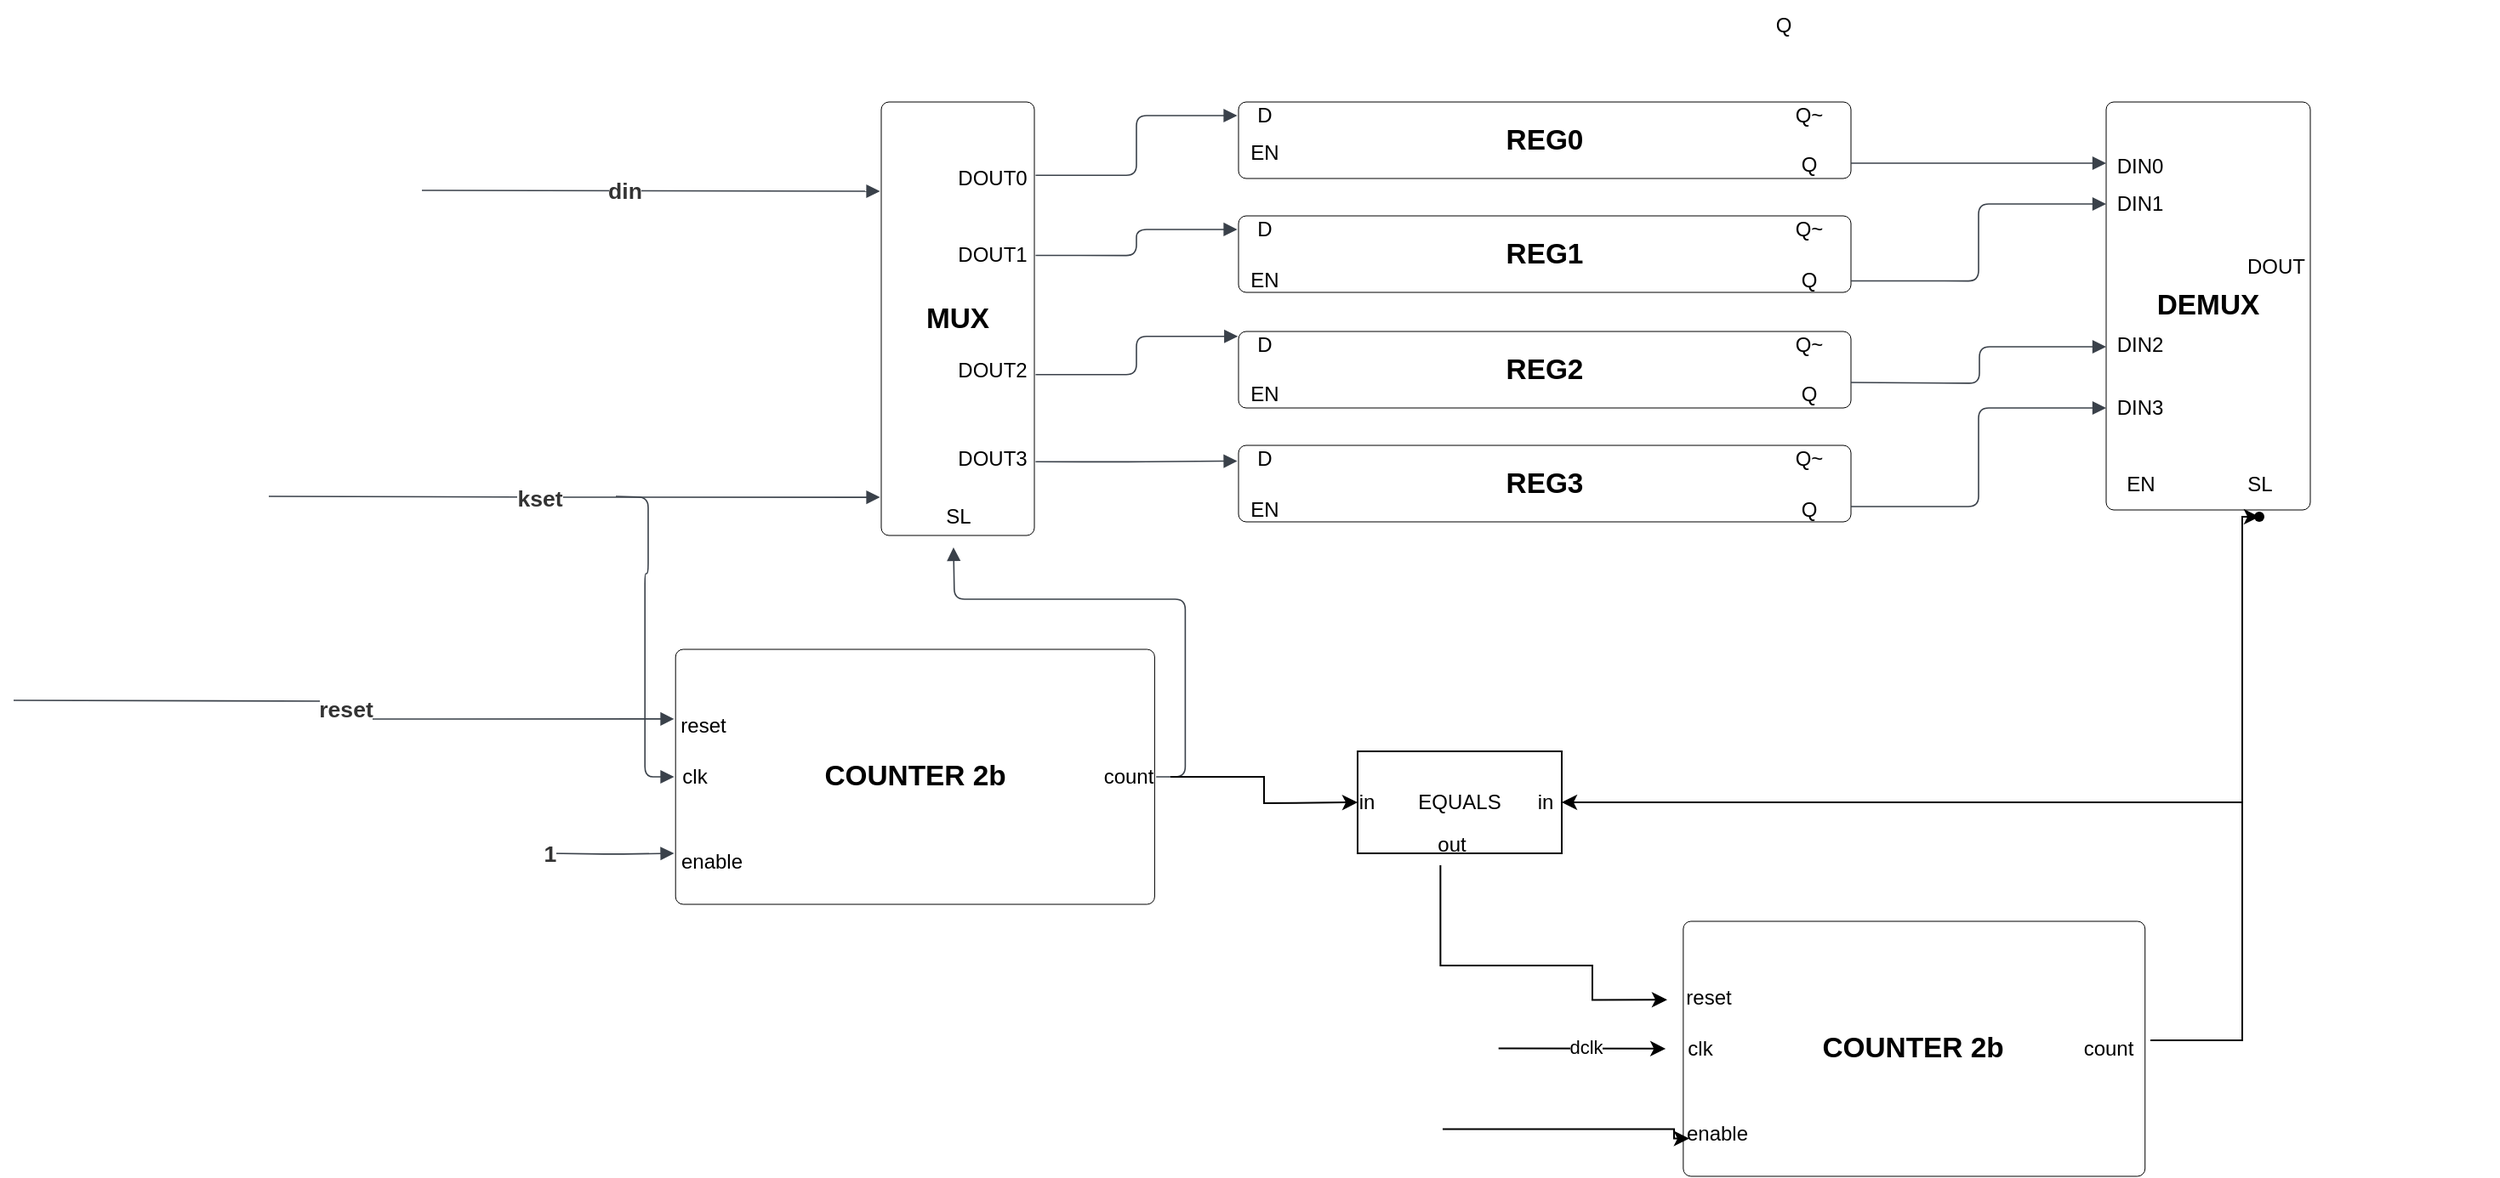 <mxfile version="27.0.1">
  <diagram name="Page-1" id="v2m5sH7kzSOC4iShSC6H">
    <mxGraphModel dx="3443" dy="2513" grid="1" gridSize="10" guides="1" tooltips="1" connect="1" arrows="1" fold="1" page="1" pageScale="1" pageWidth="850" pageHeight="1100" math="0" shadow="0">
      <root>
        <mxCell id="0" />
        <mxCell id="1" parent="0" />
        <mxCell id="En-uQkM-c-gcxQImXw4t-1" value="" style="html=1;jettySize=18;whiteSpace=wrap;fontSize=13;strokeColor=#3a414a;strokeOpacity=100;strokeWidth=0.8;rounded=1;arcSize=12;edgeStyle=orthogonalEdgeStyle;startArrow=none;endArrow=block;endFill=1;entryX=-0.003;entryY=0.273;entryPerimeter=0;lucidId=OvLdYowDInc~;" edge="1" parent="1" target="En-uQkM-c-gcxQImXw4t-45">
          <mxGeometry width="100" height="100" relative="1" as="geometry">
            <Array as="points" />
            <mxPoint x="-120" y="180" as="sourcePoint" />
          </mxGeometry>
        </mxCell>
        <mxCell id="En-uQkM-c-gcxQImXw4t-2" value="reset" style="text;html=1;resizable=0;labelBackgroundColor=default;align=center;verticalAlign=middle;fontStyle=1;fontColor=#333333;fontSize=13.3;backgroundOutline=0;" vertex="1" parent="En-uQkM-c-gcxQImXw4t-1">
          <mxGeometry relative="1" as="geometry" />
        </mxCell>
        <mxCell id="En-uQkM-c-gcxQImXw4t-3" value="" style="html=1;jettySize=18;whiteSpace=wrap;fontSize=13;strokeColor=#3a414a;strokeOpacity=100;strokeWidth=0.8;rounded=1;arcSize=12;edgeStyle=orthogonalEdgeStyle;startArrow=none;endArrow=block;endFill=1;entryX=-0.008;entryY=0.206;entryPerimeter=0;lucidId=eJLdlZS~s4e8;labelBackgroundColor=default;backgroundOutline=0;" edge="1" parent="1" target="En-uQkM-c-gcxQImXw4t-30">
          <mxGeometry width="100" height="100" relative="1" as="geometry">
            <Array as="points" />
            <mxPoint x="120" y="-120" as="sourcePoint" />
          </mxGeometry>
        </mxCell>
        <mxCell id="En-uQkM-c-gcxQImXw4t-4" value="din" style="text;html=1;resizable=0;labelBackgroundColor=default;align=center;verticalAlign=middle;fontStyle=1;fontColor=#333333;fontSize=13.3;backgroundOutline=0;" vertex="1" parent="En-uQkM-c-gcxQImXw4t-3">
          <mxGeometry x="-0.118" relative="1" as="geometry" />
        </mxCell>
        <mxCell id="En-uQkM-c-gcxQImXw4t-5" value="" style="html=1;jettySize=18;whiteSpace=wrap;fontSize=13;strokeColor=#3a414a;strokeOpacity=100;strokeWidth=0.8;rounded=1;arcSize=12;edgeStyle=orthogonalEdgeStyle;startArrow=none;endArrow=block;endFill=1;entryX=-0.008;entryY=0.912;entryPerimeter=0;lucidId=cKLdSEL~nKAk;" edge="1" parent="1" target="En-uQkM-c-gcxQImXw4t-30">
          <mxGeometry width="100" height="100" relative="1" as="geometry">
            <Array as="points" />
            <mxPoint x="30" y="60" as="sourcePoint" />
          </mxGeometry>
        </mxCell>
        <mxCell id="En-uQkM-c-gcxQImXw4t-6" value="kset" style="text;html=1;resizable=0;labelBackgroundColor=default;align=center;verticalAlign=middle;fontStyle=1;fontColor=#333333;fontSize=13.3;backgroundOutline=0;" vertex="1" parent="En-uQkM-c-gcxQImXw4t-5">
          <mxGeometry x="-0.118" relative="1" as="geometry" />
        </mxCell>
        <mxCell id="En-uQkM-c-gcxQImXw4t-11" value="REG3" style="html=1;overflow=block;blockSpacing=1;whiteSpace=wrap;fontSize=16.7;fontStyle=1;spacing=9;strokeOpacity=100;rounded=1;absoluteArcSize=1;arcSize=9;strokeWidth=NaN;lucidId=FLLddBHVosgl;labelBackgroundColor=default;backgroundOutline=0;" vertex="1" parent="1">
          <mxGeometry x="600" y="30" width="360" height="45" as="geometry" />
        </mxCell>
        <mxCell id="En-uQkM-c-gcxQImXw4t-15" value="REG2" style="html=1;overflow=block;blockSpacing=1;whiteSpace=wrap;fontSize=16.7;fontStyle=1;spacing=9;strokeOpacity=100;rounded=1;absoluteArcSize=1;arcSize=9;strokeWidth=NaN;lucidId=mNLd__O-n-~f;labelBackgroundColor=default;backgroundOutline=0;" vertex="1" parent="1">
          <mxGeometry x="600" y="-37" width="360" height="45" as="geometry" />
        </mxCell>
        <mxCell id="En-uQkM-c-gcxQImXw4t-20" value="REG1" style="html=1;overflow=block;blockSpacing=1;whiteSpace=wrap;fontSize=16.7;fontStyle=1;spacing=9;strokeOpacity=100;rounded=1;absoluteArcSize=1;arcSize=9;strokeWidth=NaN;lucidId=GNLdud2seOXF;labelBackgroundColor=default;backgroundOutline=0;" vertex="1" parent="1">
          <mxGeometry x="600" y="-105" width="360" height="45" as="geometry" />
        </mxCell>
        <mxCell id="En-uQkM-c-gcxQImXw4t-25" value="REG0" style="html=1;overflow=block;blockSpacing=1;whiteSpace=wrap;fontSize=16.7;fontStyle=1;spacing=9;strokeOpacity=100;rounded=1;absoluteArcSize=1;arcSize=9;strokeWidth=NaN;lucidId=GNLdRZr2UCtF;labelBackgroundColor=default;backgroundOutline=0;" vertex="1" parent="1">
          <mxGeometry x="600" y="-172" width="360" height="45" as="geometry" />
        </mxCell>
        <mxCell id="En-uQkM-c-gcxQImXw4t-30" value="MUX" style="html=1;overflow=block;blockSpacing=1;whiteSpace=wrap;fontSize=16.7;fontStyle=1;spacing=9;strokeOpacity=100;rounded=1;absoluteArcSize=1;arcSize=9;strokeWidth=NaN;lucidId=lQLd06~Ne0T7;labelBackgroundColor=default;backgroundOutline=0;" vertex="1" parent="1">
          <mxGeometry x="390" y="-172" width="90" height="255" as="geometry" />
        </mxCell>
        <mxCell id="En-uQkM-c-gcxQImXw4t-31" value="" style="html=1;jettySize=18;whiteSpace=wrap;fontSize=13;strokeColor=#3a414a;strokeOpacity=100;strokeWidth=0.8;rounded=1;arcSize=12;edgeStyle=orthogonalEdgeStyle;startArrow=none;endArrow=block;endFill=1;exitX=1.008;exitY=0.169;exitPerimeter=0;entryX=-0.002;entryY=0.178;entryPerimeter=0;lucidId=mSLd.7PooqxS;labelBackgroundColor=default;backgroundOutline=0;" edge="1" parent="1" source="En-uQkM-c-gcxQImXw4t-30" target="En-uQkM-c-gcxQImXw4t-25">
          <mxGeometry width="100" height="100" relative="1" as="geometry">
            <Array as="points" />
          </mxGeometry>
        </mxCell>
        <mxCell id="En-uQkM-c-gcxQImXw4t-32" value="" style="html=1;jettySize=18;whiteSpace=wrap;fontSize=13;strokeColor=#3a414a;strokeOpacity=100;strokeWidth=0.8;rounded=1;arcSize=12;edgeStyle=orthogonalEdgeStyle;startArrow=none;endArrow=block;endFill=1;exitX=1.008;exitY=0.354;exitPerimeter=0;entryX=-0.002;entryY=0.177;entryPerimeter=0;lucidId=rSLdIQNQOYaJ;labelBackgroundColor=default;backgroundOutline=0;" edge="1" parent="1" source="En-uQkM-c-gcxQImXw4t-30" target="En-uQkM-c-gcxQImXw4t-20">
          <mxGeometry width="100" height="100" relative="1" as="geometry">
            <Array as="points" />
          </mxGeometry>
        </mxCell>
        <mxCell id="En-uQkM-c-gcxQImXw4t-33" value="" style="html=1;jettySize=18;whiteSpace=wrap;fontSize=13;strokeColor=#3a414a;strokeOpacity=100;strokeWidth=0.8;rounded=1;arcSize=12;edgeStyle=orthogonalEdgeStyle;startArrow=none;endArrow=block;endFill=1;exitX=1.008;exitY=0.629;exitPerimeter=0;entryX=-0.001;entryY=0.064;entryPerimeter=0;lucidId=uSLdpPiglSg_;labelBackgroundColor=default;backgroundOutline=0;" edge="1" parent="1" source="En-uQkM-c-gcxQImXw4t-30" target="En-uQkM-c-gcxQImXw4t-15">
          <mxGeometry width="100" height="100" relative="1" as="geometry">
            <Array as="points" />
          </mxGeometry>
        </mxCell>
        <mxCell id="En-uQkM-c-gcxQImXw4t-34" value="" style="html=1;jettySize=18;whiteSpace=wrap;fontSize=13;strokeColor=#3a414a;strokeOpacity=100;strokeWidth=0.8;rounded=1;arcSize=12;edgeStyle=orthogonalEdgeStyle;startArrow=none;endArrow=block;endFill=1;exitX=1.008;exitY=0.83;exitPerimeter=0;entryX=-0.002;entryY=0.205;entryPerimeter=0;lucidId=zSLdqTJetr7H;labelBackgroundColor=default;backgroundOutline=0;" edge="1" parent="1" source="En-uQkM-c-gcxQImXw4t-30" target="En-uQkM-c-gcxQImXw4t-11">
          <mxGeometry width="100" height="100" relative="1" as="geometry">
            <Array as="points" />
          </mxGeometry>
        </mxCell>
        <mxCell id="En-uQkM-c-gcxQImXw4t-50" value="" style="html=1;jettySize=18;whiteSpace=wrap;fontSize=13;strokeColor=#3a414a;strokeOpacity=100;strokeWidth=0.8;rounded=1;arcSize=12;edgeStyle=orthogonalEdgeStyle;startArrow=none;endArrow=block;endFill=1;exitX=1.003;exitY=0.5;exitPerimeter=0;entryX=0.486;entryY=1;entryPerimeter=0;lucidId=i0Ld6Wbi1Gho;labelBackgroundColor=default;backgroundOutline=0;" edge="1" parent="1" source="En-uQkM-c-gcxQImXw4t-45">
          <mxGeometry width="100" height="100" relative="1" as="geometry">
            <Array as="points" />
            <mxPoint x="432.48" y="90" as="targetPoint" />
          </mxGeometry>
        </mxCell>
        <mxCell id="En-uQkM-c-gcxQImXw4t-51" value="" style="html=1;jettySize=18;whiteSpace=wrap;fontSize=13;strokeColor=#3a414a;strokeOpacity=100;strokeWidth=0.8;rounded=1;arcSize=12;edgeStyle=orthogonalEdgeStyle;startArrow=none;endArrow=block;endFill=1;entryX=-0.003;entryY=0.5;entryPerimeter=0;lucidId=d2LdL~MaX58c;labelBackgroundColor=default;backgroundOutline=0;" edge="1" parent="1" target="En-uQkM-c-gcxQImXw4t-45">
          <mxGeometry width="100" height="100" relative="1" as="geometry">
            <Array as="points" />
            <mxPoint x="234" y="60" as="sourcePoint" />
          </mxGeometry>
        </mxCell>
        <mxCell id="En-uQkM-c-gcxQImXw4t-52" value="" style="html=1;jettySize=18;whiteSpace=wrap;fontSize=13;strokeColor=#3a414a;strokeOpacity=100;strokeWidth=0.8;rounded=1;arcSize=12;edgeStyle=orthogonalEdgeStyle;startArrow=none;endArrow=block;endFill=1;entryX=-0.003;entryY=0.8;entryPerimeter=0;lucidId=f6LdqWKO.khi;labelBackgroundColor=default;backgroundOutline=0;" edge="1" parent="1" target="En-uQkM-c-gcxQImXw4t-45">
          <mxGeometry width="100" height="100" relative="1" as="geometry">
            <Array as="points" />
            <mxPoint x="195" y="270" as="sourcePoint" />
          </mxGeometry>
        </mxCell>
        <mxCell id="En-uQkM-c-gcxQImXw4t-53" value="1" style="text;html=1;resizable=0;labelBackgroundColor=default;align=center;verticalAlign=middle;fontStyle=1;fontColor=#333333;fontSize=13.3;backgroundOutline=0;" vertex="1" parent="En-uQkM-c-gcxQImXw4t-52">
          <mxGeometry x="-1" relative="1" as="geometry" />
        </mxCell>
        <mxCell id="En-uQkM-c-gcxQImXw4t-54" value="" style="group;dropTarget=0;pointerEvents=0;labelBackgroundColor=default;backgroundOutline=0;" vertex="1" parent="1">
          <mxGeometry x="1040" y="-160" width="300" height="247" as="geometry" />
        </mxCell>
        <mxCell id="En-uQkM-c-gcxQImXw4t-55" value="DEMUX" style="html=1;overflow=block;blockSpacing=1;whiteSpace=wrap;fontSize=16.7;fontStyle=1;spacing=9;strokeOpacity=100;rounded=1;absoluteArcSize=1;arcSize=9;strokeWidth=NaN;lucidId=W6LdwM3Ln2FD;labelBackgroundColor=default;backgroundOutline=0;" vertex="1" parent="En-uQkM-c-gcxQImXw4t-54">
          <mxGeometry x="70" y="-12" width="120" height="240" as="geometry" />
        </mxCell>
        <mxCell id="En-uQkM-c-gcxQImXw4t-63" value="" style="html=1;jettySize=18;whiteSpace=wrap;fontSize=13;strokeColor=#3a414a;strokeOpacity=100;strokeWidth=0.8;rounded=1;arcSize=12;edgeStyle=orthogonalEdgeStyle;startArrow=none;endArrow=block;endFill=1;exitX=1;exitY=0.8;exitPerimeter=0;entryX=0;entryY=0.15;entryPerimeter=0;lucidId=g8LdxT.XxYLB;labelBackgroundColor=default;backgroundOutline=0;" edge="1" parent="1" source="En-uQkM-c-gcxQImXw4t-25" target="En-uQkM-c-gcxQImXw4t-55">
          <mxGeometry width="100" height="100" relative="1" as="geometry">
            <Array as="points" />
          </mxGeometry>
        </mxCell>
        <mxCell id="En-uQkM-c-gcxQImXw4t-64" value="" style="html=1;jettySize=18;whiteSpace=wrap;fontSize=13;strokeColor=#3a414a;strokeOpacity=100;strokeWidth=0.8;rounded=1;arcSize=12;edgeStyle=orthogonalEdgeStyle;startArrow=none;endArrow=block;endFill=1;exitX=1;exitY=0.85;exitPerimeter=0;entryX=0;entryY=0.25;entryPerimeter=0;lucidId=n8LdPCZFP1QI;labelBackgroundColor=default;backgroundOutline=0;" edge="1" parent="1" source="En-uQkM-c-gcxQImXw4t-20" target="En-uQkM-c-gcxQImXw4t-55">
          <mxGeometry width="100" height="100" relative="1" as="geometry">
            <Array as="points" />
          </mxGeometry>
        </mxCell>
        <mxCell id="En-uQkM-c-gcxQImXw4t-65" value="" style="html=1;jettySize=18;whiteSpace=wrap;fontSize=13;strokeColor=#3a414a;strokeOpacity=100;strokeWidth=0.8;rounded=1;arcSize=12;edgeStyle=orthogonalEdgeStyle;startArrow=none;endArrow=block;endFill=1;exitX=0.75;exitY=1;exitPerimeter=0;entryX=0;entryY=0.6;entryPerimeter=0;lucidId=v8LdTIve7.oD;labelBackgroundColor=default;backgroundOutline=0;" edge="1" parent="1" target="En-uQkM-c-gcxQImXw4t-55">
          <mxGeometry width="100" height="100" relative="1" as="geometry">
            <Array as="points" />
            <mxPoint x="960" y="-7" as="sourcePoint" />
          </mxGeometry>
        </mxCell>
        <mxCell id="En-uQkM-c-gcxQImXw4t-66" value="" style="html=1;jettySize=18;whiteSpace=wrap;fontSize=13;strokeColor=#3a414a;strokeOpacity=100;strokeWidth=0.8;rounded=1;arcSize=12;edgeStyle=orthogonalEdgeStyle;startArrow=none;endArrow=block;endFill=1;exitX=1;exitY=0.8;exitPerimeter=0;entryX=0;entryY=0.75;entryPerimeter=0;lucidId=H8Ldb3GeGKN9;labelBackgroundColor=default;backgroundOutline=0;" edge="1" parent="1" source="En-uQkM-c-gcxQImXw4t-11" target="En-uQkM-c-gcxQImXw4t-55">
          <mxGeometry width="100" height="100" relative="1" as="geometry">
            <Array as="points" />
          </mxGeometry>
        </mxCell>
        <mxCell id="En-uQkM-c-gcxQImXw4t-68" value="DIN1" style="text;html=1;align=center;verticalAlign=middle;whiteSpace=wrap;rounded=0;" vertex="1" parent="1">
          <mxGeometry x="1100" y="-127" width="60" height="30" as="geometry" />
        </mxCell>
        <mxCell id="En-uQkM-c-gcxQImXw4t-69" value="DIN0" style="text;html=1;align=center;verticalAlign=middle;whiteSpace=wrap;rounded=0;" vertex="1" parent="1">
          <mxGeometry x="1100" y="-149.5" width="60" height="30" as="geometry" />
        </mxCell>
        <mxCell id="En-uQkM-c-gcxQImXw4t-70" value="DOUT" style="text;html=1;align=center;verticalAlign=middle;whiteSpace=wrap;rounded=0;" vertex="1" parent="1">
          <mxGeometry x="1180" y="-90" width="60" height="30" as="geometry" />
        </mxCell>
        <mxCell id="En-uQkM-c-gcxQImXw4t-73" value="DIN2&lt;div&gt;&lt;br&gt;&lt;/div&gt;" style="text;html=1;align=center;verticalAlign=middle;whiteSpace=wrap;rounded=0;" vertex="1" parent="1">
          <mxGeometry x="1100" y="-37" width="60" height="30" as="geometry" />
        </mxCell>
        <mxCell id="En-uQkM-c-gcxQImXw4t-74" value="DIN3" style="text;html=1;align=center;verticalAlign=middle;whiteSpace=wrap;rounded=0;" vertex="1" parent="1">
          <mxGeometry x="1100" y="-7" width="60" height="30" as="geometry" />
        </mxCell>
        <mxCell id="En-uQkM-c-gcxQImXw4t-75" value="EN" style="text;html=1;align=center;verticalAlign=middle;resizable=0;points=[];autosize=1;strokeColor=none;fillColor=none;" vertex="1" parent="1">
          <mxGeometry x="1110" y="38" width="40" height="30" as="geometry" />
        </mxCell>
        <mxCell id="En-uQkM-c-gcxQImXw4t-78" value="SL" style="text;html=1;align=center;verticalAlign=middle;resizable=0;points=[];autosize=1;strokeColor=none;fillColor=none;" vertex="1" parent="1">
          <mxGeometry x="1180" y="38" width="40" height="30" as="geometry" />
        </mxCell>
        <mxCell id="En-uQkM-c-gcxQImXw4t-81" value="Q" style="text;html=1;align=center;verticalAlign=middle;resizable=0;points=[];autosize=1;strokeColor=none;fillColor=none;" vertex="1" parent="1">
          <mxGeometry x="905" y="-232" width="30" height="30" as="geometry" />
        </mxCell>
        <mxCell id="En-uQkM-c-gcxQImXw4t-82" value="Q" style="text;html=1;align=center;verticalAlign=middle;resizable=0;points=[];autosize=1;strokeColor=none;fillColor=none;" vertex="1" parent="1">
          <mxGeometry x="920" y="-150" width="30" height="30" as="geometry" />
        </mxCell>
        <mxCell id="En-uQkM-c-gcxQImXw4t-83" value="Q" style="text;html=1;align=center;verticalAlign=middle;resizable=0;points=[];autosize=1;strokeColor=none;fillColor=none;" vertex="1" parent="1">
          <mxGeometry x="920" y="-82" width="30" height="30" as="geometry" />
        </mxCell>
        <mxCell id="En-uQkM-c-gcxQImXw4t-84" value="Q" style="text;html=1;align=center;verticalAlign=middle;resizable=0;points=[];autosize=1;strokeColor=none;fillColor=none;" vertex="1" parent="1">
          <mxGeometry x="920" y="-15" width="30" height="30" as="geometry" />
        </mxCell>
        <mxCell id="En-uQkM-c-gcxQImXw4t-85" value="Q" style="text;html=1;align=center;verticalAlign=middle;resizable=0;points=[];autosize=1;strokeColor=none;fillColor=none;" vertex="1" parent="1">
          <mxGeometry x="920" y="53" width="30" height="30" as="geometry" />
        </mxCell>
        <mxCell id="En-uQkM-c-gcxQImXw4t-86" value="Q~" style="text;html=1;align=center;verticalAlign=middle;resizable=0;points=[];autosize=1;strokeColor=none;fillColor=none;" vertex="1" parent="1">
          <mxGeometry x="915" y="-179.5" width="40" height="30" as="geometry" />
        </mxCell>
        <mxCell id="En-uQkM-c-gcxQImXw4t-87" value="Q~" style="text;html=1;align=center;verticalAlign=middle;resizable=0;points=[];autosize=1;strokeColor=none;fillColor=none;" vertex="1" parent="1">
          <mxGeometry x="915" y="-112.5" width="40" height="30" as="geometry" />
        </mxCell>
        <mxCell id="En-uQkM-c-gcxQImXw4t-88" value="Q~" style="text;html=1;align=center;verticalAlign=middle;resizable=0;points=[];autosize=1;strokeColor=none;fillColor=none;" vertex="1" parent="1">
          <mxGeometry x="915" y="-44.5" width="40" height="30" as="geometry" />
        </mxCell>
        <mxCell id="En-uQkM-c-gcxQImXw4t-89" value="Q~" style="text;html=1;align=center;verticalAlign=middle;resizable=0;points=[];autosize=1;strokeColor=none;fillColor=none;" vertex="1" parent="1">
          <mxGeometry x="915" y="23" width="40" height="30" as="geometry" />
        </mxCell>
        <mxCell id="En-uQkM-c-gcxQImXw4t-90" value="D" style="text;html=1;align=center;verticalAlign=middle;resizable=0;points=[];autosize=1;strokeColor=none;fillColor=none;" vertex="1" parent="1">
          <mxGeometry x="600" y="-179.5" width="30" height="30" as="geometry" />
        </mxCell>
        <mxCell id="En-uQkM-c-gcxQImXw4t-91" value="D" style="text;html=1;align=center;verticalAlign=middle;resizable=0;points=[];autosize=1;strokeColor=none;fillColor=none;" vertex="1" parent="1">
          <mxGeometry x="600" y="-112" width="30" height="30" as="geometry" />
        </mxCell>
        <mxCell id="En-uQkM-c-gcxQImXw4t-92" value="D" style="text;html=1;align=center;verticalAlign=middle;resizable=0;points=[];autosize=1;strokeColor=none;fillColor=none;" vertex="1" parent="1">
          <mxGeometry x="600" y="-44.5" width="30" height="30" as="geometry" />
        </mxCell>
        <mxCell id="En-uQkM-c-gcxQImXw4t-93" value="D" style="text;html=1;align=center;verticalAlign=middle;resizable=0;points=[];autosize=1;strokeColor=none;fillColor=none;" vertex="1" parent="1">
          <mxGeometry x="600" y="23" width="30" height="30" as="geometry" />
        </mxCell>
        <mxCell id="En-uQkM-c-gcxQImXw4t-94" value="EN" style="text;html=1;align=center;verticalAlign=middle;resizable=0;points=[];autosize=1;strokeColor=none;fillColor=none;" vertex="1" parent="1">
          <mxGeometry x="595" y="-82.5" width="40" height="30" as="geometry" />
        </mxCell>
        <mxCell id="En-uQkM-c-gcxQImXw4t-95" value="EN" style="text;html=1;align=center;verticalAlign=middle;resizable=0;points=[];autosize=1;strokeColor=none;fillColor=none;" vertex="1" parent="1">
          <mxGeometry x="595" y="-15" width="40" height="30" as="geometry" />
        </mxCell>
        <mxCell id="En-uQkM-c-gcxQImXw4t-96" value="EN" style="text;html=1;align=center;verticalAlign=middle;resizable=0;points=[];autosize=1;strokeColor=none;fillColor=none;" vertex="1" parent="1">
          <mxGeometry x="595" y="53" width="40" height="30" as="geometry" />
        </mxCell>
        <mxCell id="En-uQkM-c-gcxQImXw4t-97" value="DOUT0" style="text;html=1;align=center;verticalAlign=middle;resizable=0;points=[];autosize=1;strokeColor=none;fillColor=none;" vertex="1" parent="1">
          <mxGeometry x="425" y="-142.5" width="60" height="30" as="geometry" />
        </mxCell>
        <mxCell id="En-uQkM-c-gcxQImXw4t-98" value="DOUT1" style="text;html=1;align=center;verticalAlign=middle;resizable=0;points=[];autosize=1;strokeColor=none;fillColor=none;" vertex="1" parent="1">
          <mxGeometry x="425" y="-97.5" width="60" height="30" as="geometry" />
        </mxCell>
        <mxCell id="En-uQkM-c-gcxQImXw4t-99" value="DOUT2" style="text;html=1;align=center;verticalAlign=middle;resizable=0;points=[];autosize=1;strokeColor=none;fillColor=none;" vertex="1" parent="1">
          <mxGeometry x="425" y="-29.5" width="60" height="30" as="geometry" />
        </mxCell>
        <mxCell id="En-uQkM-c-gcxQImXw4t-100" value="DOUT3" style="text;html=1;align=center;verticalAlign=middle;resizable=0;points=[];autosize=1;strokeColor=none;fillColor=none;" vertex="1" parent="1">
          <mxGeometry x="425" y="23" width="60" height="30" as="geometry" />
        </mxCell>
        <mxCell id="En-uQkM-c-gcxQImXw4t-106" value="EN" style="text;html=1;align=center;verticalAlign=middle;resizable=0;points=[];autosize=1;strokeColor=none;fillColor=none;" vertex="1" parent="1">
          <mxGeometry x="595" y="-157" width="40" height="30" as="geometry" />
        </mxCell>
        <mxCell id="En-uQkM-c-gcxQImXw4t-107" value="SL" style="text;html=1;align=center;verticalAlign=middle;resizable=0;points=[];autosize=1;strokeColor=none;fillColor=none;" vertex="1" parent="1">
          <mxGeometry x="415" y="57" width="40" height="30" as="geometry" />
        </mxCell>
        <mxCell id="En-uQkM-c-gcxQImXw4t-110" value="" style="group" vertex="1" connectable="0" parent="1">
          <mxGeometry x="195" y="150" width="415" height="150" as="geometry" />
        </mxCell>
        <mxCell id="En-uQkM-c-gcxQImXw4t-44" value="" style="group;dropTarget=0;pointerEvents=0;labelBackgroundColor=default;backgroundOutline=0;strokeColor=none;" vertex="1" parent="En-uQkM-c-gcxQImXw4t-110">
          <mxGeometry width="415" height="150" as="geometry" />
        </mxCell>
        <mxCell id="En-uQkM-c-gcxQImXw4t-45" value="COUNTER 2b" style="html=1;overflow=block;blockSpacing=1;whiteSpace=wrap;fontSize=16.7;fontStyle=1;spacing=9;strokeOpacity=100;rounded=1;absoluteArcSize=1;arcSize=9;strokeWidth=NaN;lucidId=3XLdvuZ0P4GO;labelBackgroundColor=default;backgroundOutline=0;" vertex="1" parent="En-uQkM-c-gcxQImXw4t-44">
          <mxGeometry x="74.107" width="281.607" height="150" as="geometry" />
        </mxCell>
        <mxCell id="En-uQkM-c-gcxQImXw4t-101" value="count" style="text;html=1;align=center;verticalAlign=middle;resizable=0;points=[];autosize=1;strokeColor=none;fillColor=none;" vertex="1" parent="En-uQkM-c-gcxQImXw4t-110">
          <mxGeometry x="315" y="60" width="50" height="30" as="geometry" />
        </mxCell>
        <mxCell id="En-uQkM-c-gcxQImXw4t-102" value="enable" style="text;html=1;align=center;verticalAlign=middle;resizable=0;points=[];autosize=1;strokeColor=none;fillColor=none;" vertex="1" parent="En-uQkM-c-gcxQImXw4t-110">
          <mxGeometry x="65" y="110" width="60" height="30" as="geometry" />
        </mxCell>
        <mxCell id="En-uQkM-c-gcxQImXw4t-104" value="clk" style="text;html=1;align=center;verticalAlign=middle;resizable=0;points=[];autosize=1;strokeColor=none;fillColor=none;" vertex="1" parent="En-uQkM-c-gcxQImXw4t-110">
          <mxGeometry x="65" y="60" width="40" height="30" as="geometry" />
        </mxCell>
        <mxCell id="En-uQkM-c-gcxQImXw4t-105" value="reset" style="text;html=1;align=center;verticalAlign=middle;resizable=0;points=[];autosize=1;strokeColor=none;fillColor=none;" vertex="1" parent="En-uQkM-c-gcxQImXw4t-110">
          <mxGeometry x="65" y="30" width="50" height="30" as="geometry" />
        </mxCell>
        <mxCell id="En-uQkM-c-gcxQImXw4t-112" value="" style="group" vertex="1" connectable="0" parent="1">
          <mxGeometry x="790" y="310" width="400" height="150" as="geometry" />
        </mxCell>
        <mxCell id="En-uQkM-c-gcxQImXw4t-113" value="" style="group;dropTarget=0;pointerEvents=0;labelBackgroundColor=default;backgroundOutline=0;strokeColor=none;" vertex="1" parent="En-uQkM-c-gcxQImXw4t-112">
          <mxGeometry width="400" height="150" as="geometry" />
        </mxCell>
        <mxCell id="En-uQkM-c-gcxQImXw4t-114" value="COUNTER 2b" style="html=1;overflow=block;blockSpacing=1;whiteSpace=wrap;fontSize=16.7;fontStyle=1;spacing=9;strokeOpacity=100;rounded=1;absoluteArcSize=1;arcSize=9;strokeWidth=NaN;lucidId=3XLdvuZ0P4GO;labelBackgroundColor=default;backgroundOutline=0;" vertex="1" parent="En-uQkM-c-gcxQImXw4t-113">
          <mxGeometry x="71.429" width="271.429" height="150" as="geometry" />
        </mxCell>
        <mxCell id="En-uQkM-c-gcxQImXw4t-115" value="count" style="text;html=1;align=center;verticalAlign=middle;resizable=0;points=[];autosize=1;strokeColor=none;fillColor=none;" vertex="1" parent="En-uQkM-c-gcxQImXw4t-112">
          <mxGeometry x="296.024" y="60" width="50" height="30" as="geometry" />
        </mxCell>
        <mxCell id="En-uQkM-c-gcxQImXw4t-116" value="enable" style="text;html=1;align=center;verticalAlign=middle;resizable=0;points=[];autosize=1;strokeColor=none;fillColor=none;" vertex="1" parent="En-uQkM-c-gcxQImXw4t-112">
          <mxGeometry x="61.084" y="110" width="60" height="30" as="geometry" />
        </mxCell>
        <mxCell id="En-uQkM-c-gcxQImXw4t-117" value="clk" style="text;html=1;align=center;verticalAlign=middle;resizable=0;points=[];autosize=1;strokeColor=none;fillColor=none;" vertex="1" parent="En-uQkM-c-gcxQImXw4t-112">
          <mxGeometry x="61.084" y="60" width="40" height="30" as="geometry" />
        </mxCell>
        <mxCell id="En-uQkM-c-gcxQImXw4t-118" value="reset" style="text;html=1;align=center;verticalAlign=middle;resizable=0;points=[];autosize=1;strokeColor=none;fillColor=none;" vertex="1" parent="En-uQkM-c-gcxQImXw4t-112">
          <mxGeometry x="61.084" y="30" width="50" height="30" as="geometry" />
        </mxCell>
        <mxCell id="En-uQkM-c-gcxQImXw4t-120" value="" style="endArrow=classic;html=1;rounded=0;" edge="1" parent="En-uQkM-c-gcxQImXw4t-112" target="En-uQkM-c-gcxQImXw4t-117">
          <mxGeometry width="50" height="50" relative="1" as="geometry">
            <mxPoint x="-37.143" y="74.71" as="sourcePoint" />
            <mxPoint x="65" y="70" as="targetPoint" />
          </mxGeometry>
        </mxCell>
        <mxCell id="En-uQkM-c-gcxQImXw4t-121" value="dclk" style="edgeLabel;html=1;align=center;verticalAlign=middle;resizable=0;points=[];" vertex="1" connectable="0" parent="En-uQkM-c-gcxQImXw4t-120">
          <mxGeometry x="0.037" y="1" relative="1" as="geometry">
            <mxPoint as="offset" />
          </mxGeometry>
        </mxCell>
        <mxCell id="En-uQkM-c-gcxQImXw4t-125" value="" style="shape=waypoint;sketch=0;size=6;pointerEvents=1;points=[];fillColor=none;resizable=0;rotatable=0;perimeter=centerPerimeter;snapToPoint=1;" vertex="1" parent="1">
          <mxGeometry x="1190.004" y="62" width="20" height="20" as="geometry" />
        </mxCell>
        <mxCell id="En-uQkM-c-gcxQImXw4t-135" style="edgeStyle=orthogonalEdgeStyle;rounded=0;orthogonalLoop=1;jettySize=auto;html=1;" edge="1" parent="1" source="En-uQkM-c-gcxQImXw4t-115" target="En-uQkM-c-gcxQImXw4t-125">
          <mxGeometry relative="1" as="geometry">
            <mxPoint x="1190" y="200" as="targetPoint" />
            <Array as="points">
              <mxPoint x="1190" y="380" />
              <mxPoint x="1190" y="72" />
            </Array>
          </mxGeometry>
        </mxCell>
        <mxCell id="En-uQkM-c-gcxQImXw4t-139" value="EQUALS" style="rounded=0;whiteSpace=wrap;html=1;" vertex="1" parent="1">
          <mxGeometry x="670" y="210" width="120" height="60" as="geometry" />
        </mxCell>
        <mxCell id="En-uQkM-c-gcxQImXw4t-142" value="" style="endArrow=classic;html=1;rounded=0;entryX=1;entryY=0.5;entryDx=0;entryDy=0;" edge="1" parent="1" target="En-uQkM-c-gcxQImXw4t-139">
          <mxGeometry width="50" height="50" relative="1" as="geometry">
            <mxPoint x="1190" y="240" as="sourcePoint" />
            <mxPoint x="750" y="90" as="targetPoint" />
            <Array as="points">
              <mxPoint x="1110" y="240" />
            </Array>
          </mxGeometry>
        </mxCell>
        <mxCell id="En-uQkM-c-gcxQImXw4t-143" style="edgeStyle=orthogonalEdgeStyle;rounded=0;orthogonalLoop=1;jettySize=auto;html=1;entryX=0;entryY=0.25;entryDx=0;entryDy=0;" edge="1" parent="1" source="En-uQkM-c-gcxQImXw4t-101">
          <mxGeometry relative="1" as="geometry">
            <mxPoint x="560" y="240" as="sourcePoint" />
            <mxPoint x="670" y="240" as="targetPoint" />
          </mxGeometry>
        </mxCell>
        <mxCell id="En-uQkM-c-gcxQImXw4t-144" value="in" style="text;html=1;align=center;verticalAlign=middle;resizable=0;points=[];autosize=1;strokeColor=none;fillColor=none;" vertex="1" parent="1">
          <mxGeometry x="660" y="225" width="30" height="30" as="geometry" />
        </mxCell>
        <mxCell id="En-uQkM-c-gcxQImXw4t-145" value="in" style="text;html=1;align=center;verticalAlign=middle;resizable=0;points=[];autosize=1;strokeColor=none;fillColor=none;" vertex="1" parent="1">
          <mxGeometry x="765" y="225" width="30" height="30" as="geometry" />
        </mxCell>
        <mxCell id="En-uQkM-c-gcxQImXw4t-146" value="out" style="text;html=1;align=center;verticalAlign=middle;resizable=0;points=[];autosize=1;strokeColor=none;fillColor=none;" vertex="1" parent="1">
          <mxGeometry x="705" y="250" width="40" height="30" as="geometry" />
        </mxCell>
        <mxCell id="En-uQkM-c-gcxQImXw4t-147" value="" style="edgeStyle=orthogonalEdgeStyle;rounded=0;orthogonalLoop=1;jettySize=auto;html=1;entryX=0.018;entryY=0.539;entryDx=0;entryDy=0;entryPerimeter=0;exitX=0.342;exitY=0.9;exitDx=0;exitDy=0;exitPerimeter=0;" edge="1" parent="1" source="En-uQkM-c-gcxQImXw4t-146" target="En-uQkM-c-gcxQImXw4t-118">
          <mxGeometry relative="1" as="geometry">
            <mxPoint x="710" y="295.51" as="sourcePoint" />
            <mxPoint x="807.834" y="370.0" as="targetPoint" />
            <Array as="points">
              <mxPoint x="719" y="336" />
              <mxPoint x="808" y="336" />
              <mxPoint x="808" y="356" />
            </Array>
          </mxGeometry>
        </mxCell>
        <mxCell id="En-uQkM-c-gcxQImXw4t-132" style="edgeStyle=orthogonalEdgeStyle;rounded=0;orthogonalLoop=1;jettySize=auto;html=1;" edge="1" parent="1">
          <mxGeometry relative="1" as="geometry">
            <mxPoint x="720" y="432.25" as="sourcePoint" />
            <mxPoint x="864.92" y="437.75" as="targetPoint" />
            <Array as="points">
              <mxPoint x="720" y="433.25" />
              <mxPoint x="856" y="433.25" />
            </Array>
          </mxGeometry>
        </mxCell>
      </root>
    </mxGraphModel>
  </diagram>
</mxfile>
